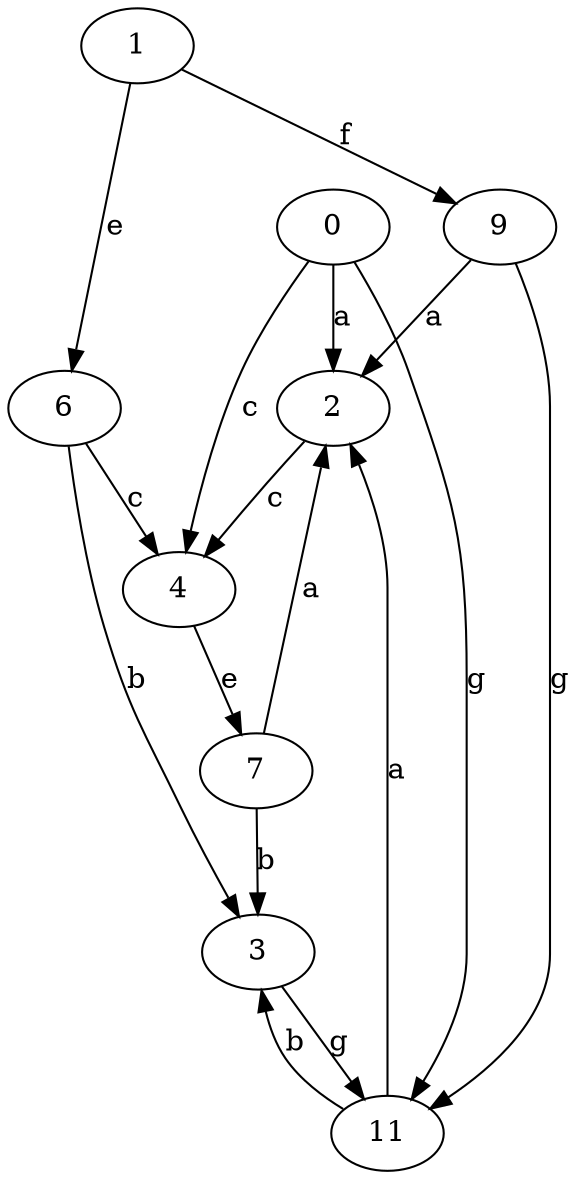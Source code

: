 strict digraph  {
2;
3;
4;
6;
7;
9;
0;
11;
1;
2 -> 4  [label=c];
3 -> 11  [label=g];
4 -> 7  [label=e];
6 -> 3  [label=b];
6 -> 4  [label=c];
7 -> 2  [label=a];
7 -> 3  [label=b];
9 -> 2  [label=a];
9 -> 11  [label=g];
0 -> 2  [label=a];
0 -> 4  [label=c];
0 -> 11  [label=g];
11 -> 2  [label=a];
11 -> 3  [label=b];
1 -> 6  [label=e];
1 -> 9  [label=f];
}
